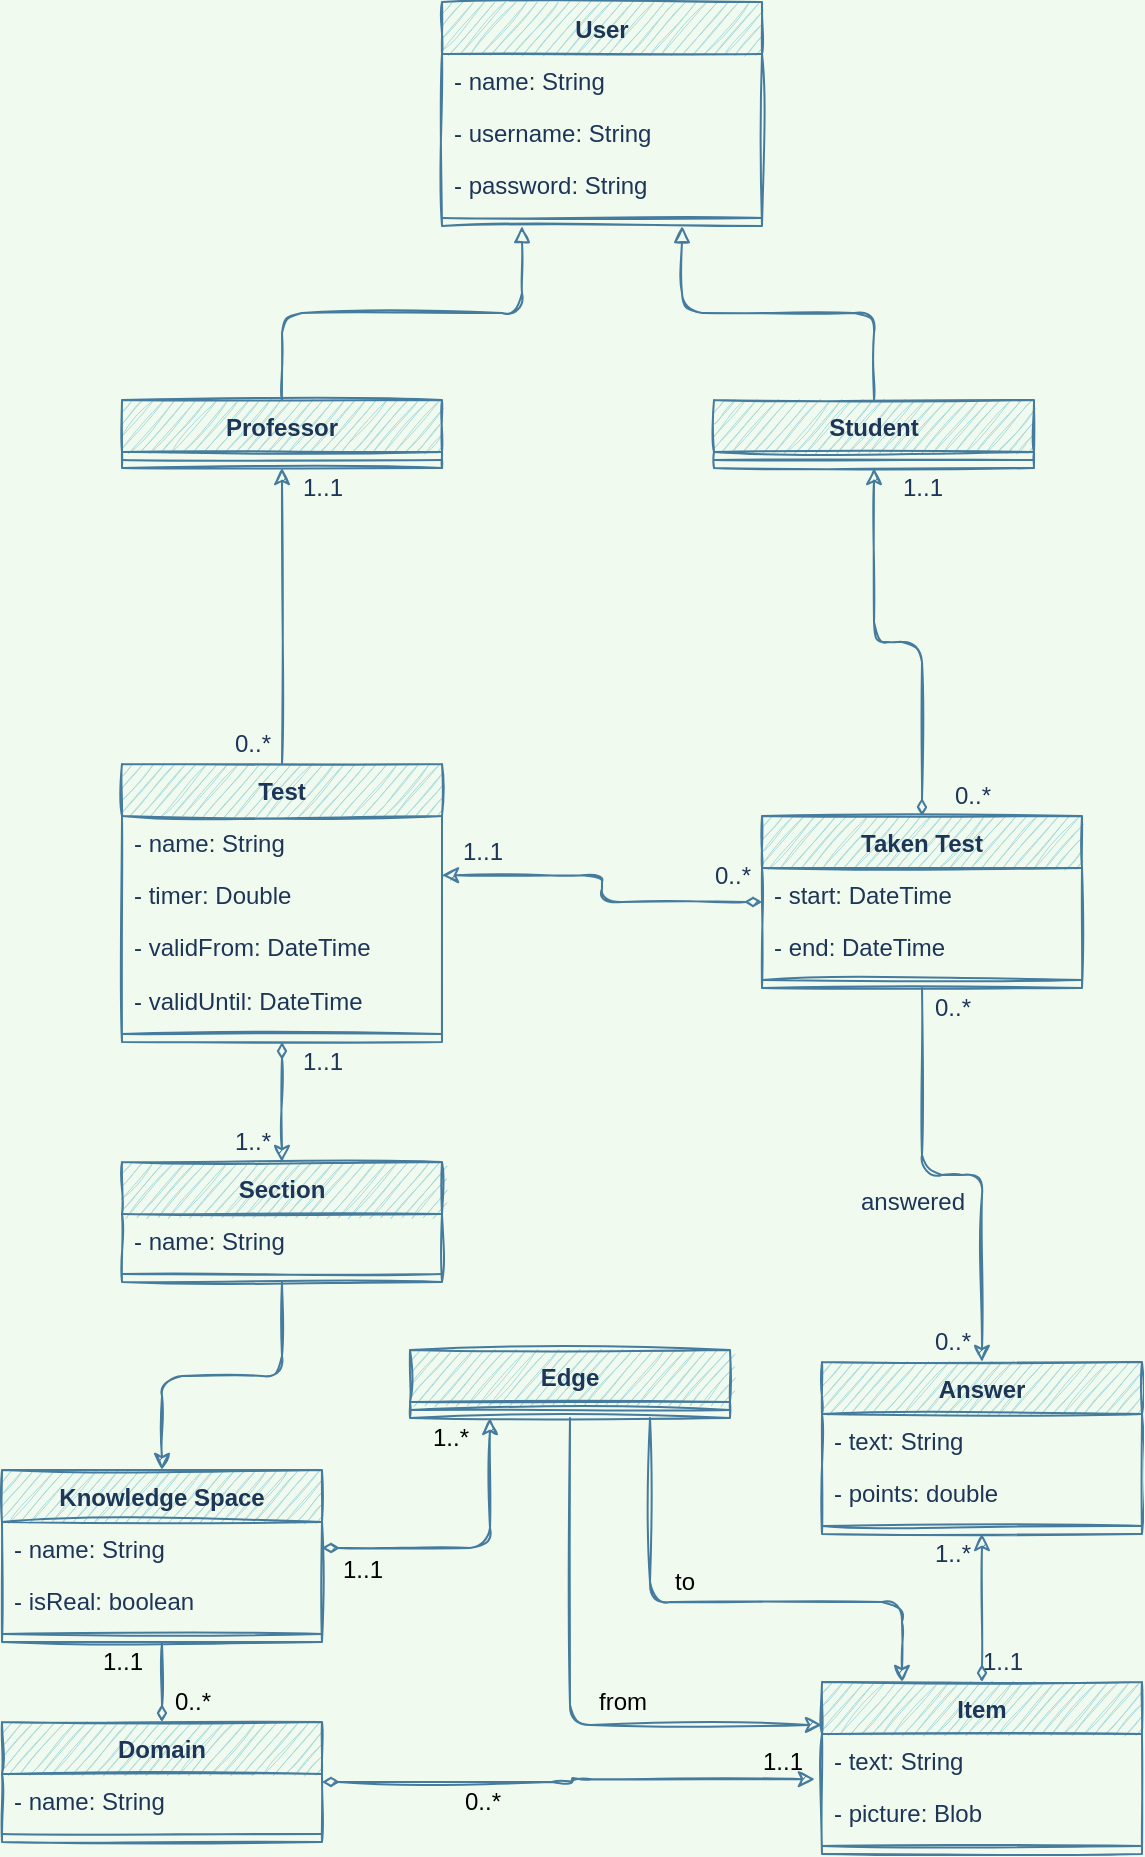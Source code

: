 <mxfile version="15.9.1" type="device"><diagram id="C5RBs43oDa-KdzZeNtuy" name="Page-1"><mxGraphModel dx="1038" dy="579" grid="1" gridSize="10" guides="1" tooltips="1" connect="1" arrows="1" fold="1" page="1" pageScale="1" pageWidth="827" pageHeight="1169" background="#F1FAEE" math="0" shadow="0"><root><mxCell id="WIyWlLk6GJQsqaUBKTNV-0"/><mxCell id="WIyWlLk6GJQsqaUBKTNV-1" parent="WIyWlLk6GJQsqaUBKTNV-0"/><mxCell id="XVHfwJziIN32Ga-uE1S6-6" value="User" style="swimlane;fontStyle=1;align=center;verticalAlign=top;childLayout=stackLayout;horizontal=1;startSize=26;horizontalStack=0;resizeParent=1;resizeParentMax=0;resizeLast=0;collapsible=1;marginBottom=0;fillColor=#A8DADC;strokeColor=#457B9D;fontColor=#1D3557;sketch=1;" parent="WIyWlLk6GJQsqaUBKTNV-1" vertex="1"><mxGeometry x="270" y="170" width="160" height="112" as="geometry"/></mxCell><mxCell id="XVHfwJziIN32Ga-uE1S6-30" value="- name: String" style="text;strokeColor=none;fillColor=none;align=left;verticalAlign=top;spacingLeft=4;spacingRight=4;overflow=hidden;rotatable=0;points=[[0,0.5],[1,0.5]];portConstraint=eastwest;fontColor=#1D3557;sketch=1;" parent="XVHfwJziIN32Ga-uE1S6-6" vertex="1"><mxGeometry y="26" width="160" height="26" as="geometry"/></mxCell><mxCell id="XVHfwJziIN32Ga-uE1S6-31" value="- username: String" style="text;strokeColor=none;fillColor=none;align=left;verticalAlign=top;spacingLeft=4;spacingRight=4;overflow=hidden;rotatable=0;points=[[0,0.5],[1,0.5]];portConstraint=eastwest;fontColor=#1D3557;sketch=1;" parent="XVHfwJziIN32Ga-uE1S6-6" vertex="1"><mxGeometry y="52" width="160" height="26" as="geometry"/></mxCell><mxCell id="XVHfwJziIN32Ga-uE1S6-32" value="- password: String" style="text;strokeColor=none;fillColor=none;align=left;verticalAlign=top;spacingLeft=4;spacingRight=4;overflow=hidden;rotatable=0;points=[[0,0.5],[1,0.5]];portConstraint=eastwest;fontColor=#1D3557;sketch=1;" parent="XVHfwJziIN32Ga-uE1S6-6" vertex="1"><mxGeometry y="78" width="160" height="26" as="geometry"/></mxCell><mxCell id="XVHfwJziIN32Ga-uE1S6-8" value="" style="line;strokeWidth=1;fillColor=none;align=left;verticalAlign=middle;spacingTop=-1;spacingLeft=3;spacingRight=3;rotatable=0;labelPosition=right;points=[];portConstraint=eastwest;strokeColor=#457B9D;fontColor=#1D3557;labelBackgroundColor=#F1FAEE;sketch=1;" parent="XVHfwJziIN32Ga-uE1S6-6" vertex="1"><mxGeometry y="104" width="160" height="8" as="geometry"/></mxCell><mxCell id="XVHfwJziIN32Ga-uE1S6-19" style="edgeStyle=orthogonalEdgeStyle;orthogonalLoop=1;jettySize=auto;html=1;entryX=0.25;entryY=1;entryDx=0;entryDy=0;endArrow=block;endFill=0;strokeColor=#457B9D;fontColor=#1D3557;labelBackgroundColor=#F1FAEE;sketch=1;" parent="WIyWlLk6GJQsqaUBKTNV-1" source="XVHfwJziIN32Ga-uE1S6-11" target="XVHfwJziIN32Ga-uE1S6-6" edge="1"><mxGeometry relative="1" as="geometry"/></mxCell><mxCell id="XVHfwJziIN32Ga-uE1S6-11" value="Professor" style="swimlane;fontStyle=1;align=center;verticalAlign=top;childLayout=stackLayout;horizontal=1;startSize=26;horizontalStack=0;resizeParent=1;resizeParentMax=0;resizeLast=0;collapsible=1;marginBottom=0;fillColor=#A8DADC;strokeColor=#457B9D;fontColor=#1D3557;sketch=1;" parent="WIyWlLk6GJQsqaUBKTNV-1" vertex="1"><mxGeometry x="110" y="369" width="160" height="34" as="geometry"/></mxCell><mxCell id="XVHfwJziIN32Ga-uE1S6-13" value="" style="line;strokeWidth=1;fillColor=none;align=left;verticalAlign=middle;spacingTop=-1;spacingLeft=3;spacingRight=3;rotatable=0;labelPosition=right;points=[];portConstraint=eastwest;strokeColor=#457B9D;fontColor=#1D3557;labelBackgroundColor=#F1FAEE;sketch=1;" parent="XVHfwJziIN32Ga-uE1S6-11" vertex="1"><mxGeometry y="26" width="160" height="8" as="geometry"/></mxCell><mxCell id="XVHfwJziIN32Ga-uE1S6-20" style="edgeStyle=orthogonalEdgeStyle;orthogonalLoop=1;jettySize=auto;html=1;entryX=0.75;entryY=1;entryDx=0;entryDy=0;endArrow=block;endFill=0;strokeColor=#457B9D;fontColor=#1D3557;labelBackgroundColor=#F1FAEE;sketch=1;" parent="WIyWlLk6GJQsqaUBKTNV-1" source="XVHfwJziIN32Ga-uE1S6-15" target="XVHfwJziIN32Ga-uE1S6-6" edge="1"><mxGeometry relative="1" as="geometry"/></mxCell><mxCell id="XVHfwJziIN32Ga-uE1S6-15" value="Student" style="swimlane;fontStyle=1;align=center;verticalAlign=top;childLayout=stackLayout;horizontal=1;startSize=26;horizontalStack=0;resizeParent=1;resizeParentMax=0;resizeLast=0;collapsible=1;marginBottom=0;fillColor=#A8DADC;strokeColor=#457B9D;fontColor=#1D3557;sketch=1;" parent="WIyWlLk6GJQsqaUBKTNV-1" vertex="1"><mxGeometry x="406" y="369" width="160" height="34" as="geometry"/></mxCell><mxCell id="XVHfwJziIN32Ga-uE1S6-17" value="" style="line;strokeWidth=1;fillColor=none;align=left;verticalAlign=middle;spacingTop=-1;spacingLeft=3;spacingRight=3;rotatable=0;labelPosition=right;points=[];portConstraint=eastwest;strokeColor=#457B9D;fontColor=#1D3557;labelBackgroundColor=#F1FAEE;sketch=1;" parent="XVHfwJziIN32Ga-uE1S6-15" vertex="1"><mxGeometry y="26" width="160" height="8" as="geometry"/></mxCell><mxCell id="XVHfwJziIN32Ga-uE1S6-45" style="edgeStyle=orthogonalEdgeStyle;orthogonalLoop=1;jettySize=auto;html=1;entryX=0.5;entryY=1;entryDx=0;entryDy=0;endArrow=classic;endFill=1;exitX=0.5;exitY=0;exitDx=0;exitDy=0;strokeColor=#457B9D;fontColor=#1D3557;labelBackgroundColor=#F1FAEE;sketch=1;" parent="WIyWlLk6GJQsqaUBKTNV-1" source="XVHfwJziIN32Ga-uE1S6-25" target="XVHfwJziIN32Ga-uE1S6-11" edge="1"><mxGeometry relative="1" as="geometry"><mxPoint x="200" y="530" as="sourcePoint"/></mxGeometry></mxCell><mxCell id="-p77XGddVzOUsfo-0xuC-7" style="edgeStyle=orthogonalEdgeStyle;orthogonalLoop=1;jettySize=auto;html=1;entryX=0.5;entryY=0;entryDx=0;entryDy=0;startArrow=diamondThin;startFill=1;strokeColor=#457B9D;fontColor=#1D3557;labelBackgroundColor=#F1FAEE;sketch=1;" parent="WIyWlLk6GJQsqaUBKTNV-1" source="XVHfwJziIN32Ga-uE1S6-25" target="-p77XGddVzOUsfo-0xuC-0" edge="1"><mxGeometry relative="1" as="geometry"/></mxCell><mxCell id="XVHfwJziIN32Ga-uE1S6-25" value="Test" style="swimlane;fontStyle=1;align=center;verticalAlign=top;childLayout=stackLayout;horizontal=1;startSize=26;horizontalStack=0;resizeParent=1;resizeParentMax=0;resizeLast=0;collapsible=1;marginBottom=0;fillColor=#A8DADC;strokeColor=#457B9D;fontColor=#1D3557;sketch=1;" parent="WIyWlLk6GJQsqaUBKTNV-1" vertex="1"><mxGeometry x="110" y="551" width="160" height="139" as="geometry"/></mxCell><mxCell id="XVHfwJziIN32Ga-uE1S6-61" value="- name: String" style="text;strokeColor=none;fillColor=none;align=left;verticalAlign=top;spacingLeft=4;spacingRight=4;overflow=hidden;rotatable=0;points=[[0,0.5],[1,0.5]];portConstraint=eastwest;fontColor=#1D3557;sketch=1;" parent="XVHfwJziIN32Ga-uE1S6-25" vertex="1"><mxGeometry y="26" width="160" height="26" as="geometry"/></mxCell><mxCell id="-p77XGddVzOUsfo-0xuC-16" value="- timer: Double" style="text;strokeColor=none;fillColor=none;align=left;verticalAlign=top;spacingLeft=4;spacingRight=4;overflow=hidden;rotatable=0;points=[[0,0.5],[1,0.5]];portConstraint=eastwest;fontColor=#1D3557;sketch=1;" parent="XVHfwJziIN32Ga-uE1S6-25" vertex="1"><mxGeometry y="52" width="160" height="26" as="geometry"/></mxCell><mxCell id="-p77XGddVzOUsfo-0xuC-14" value="- validFrom: DateTime" style="text;strokeColor=none;fillColor=none;align=left;verticalAlign=top;spacingLeft=4;spacingRight=4;overflow=hidden;rotatable=0;points=[[0,0.5],[1,0.5]];portConstraint=eastwest;fontColor=#1D3557;sketch=1;" parent="XVHfwJziIN32Ga-uE1S6-25" vertex="1"><mxGeometry y="78" width="160" height="27" as="geometry"/></mxCell><mxCell id="XVHfwJziIN32Ga-uE1S6-29" value="- validUntil: DateTime" style="text;strokeColor=none;fillColor=none;align=left;verticalAlign=top;spacingLeft=4;spacingRight=4;overflow=hidden;rotatable=0;points=[[0,0.5],[1,0.5]];portConstraint=eastwest;fontColor=#1D3557;sketch=1;" parent="XVHfwJziIN32Ga-uE1S6-25" vertex="1"><mxGeometry y="105" width="160" height="26" as="geometry"/></mxCell><mxCell id="XVHfwJziIN32Ga-uE1S6-27" value="" style="line;strokeWidth=1;fillColor=none;align=left;verticalAlign=middle;spacingTop=-1;spacingLeft=3;spacingRight=3;rotatable=0;labelPosition=right;points=[];portConstraint=eastwest;strokeColor=#457B9D;fontColor=#1D3557;labelBackgroundColor=#F1FAEE;sketch=1;" parent="XVHfwJziIN32Ga-uE1S6-25" vertex="1"><mxGeometry y="131" width="160" height="8" as="geometry"/></mxCell><mxCell id="XVHfwJziIN32Ga-uE1S6-33" value="Item" style="swimlane;fontStyle=1;align=center;verticalAlign=top;childLayout=stackLayout;horizontal=1;startSize=26;horizontalStack=0;resizeParent=1;resizeParentMax=0;resizeLast=0;collapsible=1;marginBottom=0;fillColor=#A8DADC;strokeColor=#457B9D;fontColor=#1D3557;sketch=1;" parent="WIyWlLk6GJQsqaUBKTNV-1" vertex="1"><mxGeometry x="460" y="1010" width="160" height="86" as="geometry"/></mxCell><mxCell id="XVHfwJziIN32Ga-uE1S6-41" value="- text: String" style="text;strokeColor=none;fillColor=none;align=left;verticalAlign=top;spacingLeft=4;spacingRight=4;overflow=hidden;rotatable=0;points=[[0,0.5],[1,0.5]];portConstraint=eastwest;fontColor=#1D3557;sketch=1;" parent="XVHfwJziIN32Ga-uE1S6-33" vertex="1"><mxGeometry y="26" width="160" height="26" as="geometry"/></mxCell><mxCell id="XVHfwJziIN32Ga-uE1S6-34" value="- picture: Blob" style="text;strokeColor=none;fillColor=none;align=left;verticalAlign=top;spacingLeft=4;spacingRight=4;overflow=hidden;rotatable=0;points=[[0,0.5],[1,0.5]];portConstraint=eastwest;fontColor=#1D3557;sketch=1;" parent="XVHfwJziIN32Ga-uE1S6-33" vertex="1"><mxGeometry y="52" width="160" height="26" as="geometry"/></mxCell><mxCell id="XVHfwJziIN32Ga-uE1S6-35" value="" style="line;strokeWidth=1;fillColor=none;align=left;verticalAlign=middle;spacingTop=-1;spacingLeft=3;spacingRight=3;rotatable=0;labelPosition=right;points=[];portConstraint=eastwest;strokeColor=#457B9D;fontColor=#1D3557;labelBackgroundColor=#F1FAEE;sketch=1;" parent="XVHfwJziIN32Ga-uE1S6-33" vertex="1"><mxGeometry y="78" width="160" height="8" as="geometry"/></mxCell><mxCell id="XVHfwJziIN32Ga-uE1S6-37" value="Answer" style="swimlane;fontStyle=1;align=center;verticalAlign=top;childLayout=stackLayout;horizontal=1;startSize=26;horizontalStack=0;resizeParent=1;resizeParentMax=0;resizeLast=0;collapsible=1;marginBottom=0;fillColor=#A8DADC;strokeColor=#457B9D;fontColor=#1D3557;sketch=1;" parent="WIyWlLk6GJQsqaUBKTNV-1" vertex="1"><mxGeometry x="460" y="850" width="160" height="86" as="geometry"/></mxCell><mxCell id="XVHfwJziIN32Ga-uE1S6-38" value="- text: String" style="text;strokeColor=none;fillColor=none;align=left;verticalAlign=top;spacingLeft=4;spacingRight=4;overflow=hidden;rotatable=0;points=[[0,0.5],[1,0.5]];portConstraint=eastwest;fontColor=#1D3557;sketch=1;" parent="XVHfwJziIN32Ga-uE1S6-37" vertex="1"><mxGeometry y="26" width="160" height="26" as="geometry"/></mxCell><mxCell id="XVHfwJziIN32Ga-uE1S6-44" value="- points: double" style="text;strokeColor=none;fillColor=none;align=left;verticalAlign=top;spacingLeft=4;spacingRight=4;overflow=hidden;rotatable=0;points=[[0,0.5],[1,0.5]];portConstraint=eastwest;fontColor=#1D3557;sketch=1;" parent="XVHfwJziIN32Ga-uE1S6-37" vertex="1"><mxGeometry y="52" width="160" height="26" as="geometry"/></mxCell><mxCell id="XVHfwJziIN32Ga-uE1S6-39" value="" style="line;strokeWidth=1;fillColor=none;align=left;verticalAlign=middle;spacingTop=-1;spacingLeft=3;spacingRight=3;rotatable=0;labelPosition=right;points=[];portConstraint=eastwest;strokeColor=#457B9D;fontColor=#1D3557;labelBackgroundColor=#F1FAEE;sketch=1;" parent="XVHfwJziIN32Ga-uE1S6-37" vertex="1"><mxGeometry y="78" width="160" height="8" as="geometry"/></mxCell><mxCell id="XVHfwJziIN32Ga-uE1S6-49" value="1..1" style="text;html=1;align=center;verticalAlign=middle;resizable=0;points=[];autosize=1;strokeColor=none;fillColor=none;fontColor=#1D3557;sketch=1;" parent="WIyWlLk6GJQsqaUBKTNV-1" vertex="1"><mxGeometry x="190" y="403" width="40" height="20" as="geometry"/></mxCell><mxCell id="XVHfwJziIN32Ga-uE1S6-50" value="0..*" style="text;html=1;align=center;verticalAlign=middle;resizable=0;points=[];autosize=1;strokeColor=none;fillColor=none;fontColor=#1D3557;sketch=1;" parent="WIyWlLk6GJQsqaUBKTNV-1" vertex="1"><mxGeometry x="160" y="531" width="30" height="20" as="geometry"/></mxCell><mxCell id="XVHfwJziIN32Ga-uE1S6-59" style="edgeStyle=orthogonalEdgeStyle;orthogonalLoop=1;jettySize=auto;html=1;entryX=1;entryY=0.4;entryDx=0;entryDy=0;entryPerimeter=0;endArrow=classic;endFill=1;startArrow=diamondThin;startFill=1;strokeColor=#457B9D;fontColor=#1D3557;labelBackgroundColor=#F1FAEE;sketch=1;" parent="WIyWlLk6GJQsqaUBKTNV-1" source="XVHfwJziIN32Ga-uE1S6-55" target="XVHfwJziIN32Ga-uE1S6-25" edge="1"><mxGeometry relative="1" as="geometry"/></mxCell><mxCell id="XVHfwJziIN32Ga-uE1S6-60" style="edgeStyle=orthogonalEdgeStyle;orthogonalLoop=1;jettySize=auto;html=1;entryX=0.5;entryY=1;entryDx=0;entryDy=0;startArrow=diamondThin;startFill=1;endArrow=classic;endFill=1;strokeColor=#457B9D;fontColor=#1D3557;labelBackgroundColor=#F1FAEE;sketch=1;" parent="WIyWlLk6GJQsqaUBKTNV-1" source="XVHfwJziIN32Ga-uE1S6-55" target="XVHfwJziIN32Ga-uE1S6-15" edge="1"><mxGeometry relative="1" as="geometry"/></mxCell><mxCell id="-p77XGddVzOUsfo-0xuC-19" style="edgeStyle=orthogonalEdgeStyle;orthogonalLoop=1;jettySize=auto;html=1;startArrow=none;startFill=0;strokeColor=#457B9D;fontColor=#1D3557;labelBackgroundColor=#F1FAEE;sketch=1;" parent="WIyWlLk6GJQsqaUBKTNV-1" source="XVHfwJziIN32Ga-uE1S6-55" target="XVHfwJziIN32Ga-uE1S6-37" edge="1"><mxGeometry relative="1" as="geometry"/></mxCell><mxCell id="XVHfwJziIN32Ga-uE1S6-55" value="Taken Test" style="swimlane;fontStyle=1;align=center;verticalAlign=top;childLayout=stackLayout;horizontal=1;startSize=26;horizontalStack=0;resizeParent=1;resizeParentMax=0;resizeLast=0;collapsible=1;marginBottom=0;fillColor=#A8DADC;strokeColor=#457B9D;fontColor=#1D3557;sketch=1;" parent="WIyWlLk6GJQsqaUBKTNV-1" vertex="1"><mxGeometry x="430" y="577" width="160" height="86" as="geometry"/></mxCell><mxCell id="XVHfwJziIN32Ga-uE1S6-56" value="- start: DateTime" style="text;strokeColor=none;fillColor=none;align=left;verticalAlign=top;spacingLeft=4;spacingRight=4;overflow=hidden;rotatable=0;points=[[0,0.5],[1,0.5]];portConstraint=eastwest;fontColor=#1D3557;sketch=1;" parent="XVHfwJziIN32Ga-uE1S6-55" vertex="1"><mxGeometry y="26" width="160" height="26" as="geometry"/></mxCell><mxCell id="XVHfwJziIN32Ga-uE1S6-57" value="- end: DateTime" style="text;strokeColor=none;fillColor=none;align=left;verticalAlign=top;spacingLeft=4;spacingRight=4;overflow=hidden;rotatable=0;points=[[0,0.5],[1,0.5]];portConstraint=eastwest;fontColor=#1D3557;sketch=1;" parent="XVHfwJziIN32Ga-uE1S6-55" vertex="1"><mxGeometry y="52" width="160" height="26" as="geometry"/></mxCell><mxCell id="XVHfwJziIN32Ga-uE1S6-58" value="" style="line;strokeWidth=1;fillColor=none;align=left;verticalAlign=middle;spacingTop=-1;spacingLeft=3;spacingRight=3;rotatable=0;labelPosition=right;points=[];portConstraint=eastwest;strokeColor=#457B9D;fontColor=#1D3557;labelBackgroundColor=#F1FAEE;sketch=1;" parent="XVHfwJziIN32Ga-uE1S6-55" vertex="1"><mxGeometry y="78" width="160" height="8" as="geometry"/></mxCell><mxCell id="XVHfwJziIN32Ga-uE1S6-67" value="1..1" style="text;html=1;align=center;verticalAlign=middle;resizable=0;points=[];autosize=1;strokeColor=none;fillColor=none;fontColor=#1D3557;sketch=1;" parent="WIyWlLk6GJQsqaUBKTNV-1" vertex="1"><mxGeometry x="270" y="585" width="40" height="20" as="geometry"/></mxCell><mxCell id="XVHfwJziIN32Ga-uE1S6-68" value="0..*" style="text;html=1;align=center;verticalAlign=middle;resizable=0;points=[];autosize=1;strokeColor=none;fillColor=none;fontColor=#1D3557;sketch=1;" parent="WIyWlLk6GJQsqaUBKTNV-1" vertex="1"><mxGeometry x="400" y="597" width="30" height="20" as="geometry"/></mxCell><mxCell id="XVHfwJziIN32Ga-uE1S6-69" value="1..1" style="text;html=1;align=center;verticalAlign=middle;resizable=0;points=[];autosize=1;strokeColor=none;fillColor=none;fontColor=#1D3557;sketch=1;" parent="WIyWlLk6GJQsqaUBKTNV-1" vertex="1"><mxGeometry x="490" y="403" width="40" height="20" as="geometry"/></mxCell><mxCell id="XVHfwJziIN32Ga-uE1S6-70" value="0..*" style="text;html=1;align=center;verticalAlign=middle;resizable=0;points=[];autosize=1;strokeColor=none;fillColor=none;fontColor=#1D3557;sketch=1;" parent="WIyWlLk6GJQsqaUBKTNV-1" vertex="1"><mxGeometry x="520" y="557" width="30" height="20" as="geometry"/></mxCell><mxCell id="-f4W-uz7brLGDpl6D6Uk-39" style="edgeStyle=orthogonalEdgeStyle;rounded=1;orthogonalLoop=1;jettySize=auto;html=1;entryX=0.5;entryY=0;entryDx=0;entryDy=0;startArrow=none;startFill=0;endArrow=classic;fontColor=#1D3557;strokeColor=#457B9D;labelBackgroundColor=#F1FAEE;sketch=1;" edge="1" parent="WIyWlLk6GJQsqaUBKTNV-1" source="-p77XGddVzOUsfo-0xuC-0" target="-f4W-uz7brLGDpl6D6Uk-9"><mxGeometry relative="1" as="geometry"/></mxCell><mxCell id="-p77XGddVzOUsfo-0xuC-0" value="Section" style="swimlane;fontStyle=1;align=center;verticalAlign=top;childLayout=stackLayout;horizontal=1;startSize=26;horizontalStack=0;resizeParent=1;resizeParentMax=0;resizeLast=0;collapsible=1;marginBottom=0;fillColor=#A8DADC;strokeColor=#457B9D;fontColor=#1D3557;sketch=1;" parent="WIyWlLk6GJQsqaUBKTNV-1" vertex="1"><mxGeometry x="110" y="750" width="160" height="60" as="geometry"/></mxCell><mxCell id="-p77XGddVzOUsfo-0xuC-10" value="- name: String" style="text;strokeColor=none;fillColor=none;align=left;verticalAlign=top;spacingLeft=4;spacingRight=4;overflow=hidden;rotatable=0;points=[[0,0.5],[1,0.5]];portConstraint=eastwest;fontColor=#1D3557;sketch=1;" parent="-p77XGddVzOUsfo-0xuC-0" vertex="1"><mxGeometry y="26" width="160" height="26" as="geometry"/></mxCell><mxCell id="-p77XGddVzOUsfo-0xuC-2" value="" style="line;strokeWidth=1;fillColor=none;align=left;verticalAlign=middle;spacingTop=-1;spacingLeft=3;spacingRight=3;rotatable=0;labelPosition=right;points=[];portConstraint=eastwest;strokeColor=#457B9D;fontColor=#1D3557;labelBackgroundColor=#F1FAEE;sketch=1;" parent="-p77XGddVzOUsfo-0xuC-0" vertex="1"><mxGeometry y="52" width="160" height="8" as="geometry"/></mxCell><mxCell id="-p77XGddVzOUsfo-0xuC-8" value="1..*" style="text;html=1;align=center;verticalAlign=middle;resizable=0;points=[];autosize=1;strokeColor=none;fillColor=none;fontColor=#1D3557;sketch=1;" parent="WIyWlLk6GJQsqaUBKTNV-1" vertex="1"><mxGeometry x="160" y="730" width="30" height="20" as="geometry"/></mxCell><mxCell id="-p77XGddVzOUsfo-0xuC-9" value="1..1" style="text;html=1;align=center;verticalAlign=middle;resizable=0;points=[];autosize=1;strokeColor=none;fillColor=none;fontColor=#1D3557;sketch=1;" parent="WIyWlLk6GJQsqaUBKTNV-1" vertex="1"><mxGeometry x="190" y="690" width="40" height="20" as="geometry"/></mxCell><mxCell id="-p77XGddVzOUsfo-0xuC-15" style="edgeStyle=orthogonalEdgeStyle;orthogonalLoop=1;jettySize=auto;html=1;startArrow=diamondThin;startFill=1;strokeColor=#457B9D;fontColor=#1D3557;labelBackgroundColor=#F1FAEE;sketch=1;" parent="WIyWlLk6GJQsqaUBKTNV-1" source="XVHfwJziIN32Ga-uE1S6-33" target="XVHfwJziIN32Ga-uE1S6-37" edge="1"><mxGeometry relative="1" as="geometry"/></mxCell><mxCell id="-p77XGddVzOUsfo-0xuC-17" value="1..1" style="text;html=1;align=center;verticalAlign=middle;resizable=0;points=[];autosize=1;strokeColor=none;fillColor=none;fontColor=#1D3557;sketch=1;" parent="WIyWlLk6GJQsqaUBKTNV-1" vertex="1"><mxGeometry x="530" y="990" width="40" height="20" as="geometry"/></mxCell><mxCell id="-p77XGddVzOUsfo-0xuC-18" value="1..*" style="text;html=1;align=center;verticalAlign=middle;resizable=0;points=[];autosize=1;strokeColor=none;fillColor=none;fontColor=#1D3557;sketch=1;" parent="WIyWlLk6GJQsqaUBKTNV-1" vertex="1"><mxGeometry x="510" y="936" width="30" height="20" as="geometry"/></mxCell><mxCell id="-p77XGddVzOUsfo-0xuC-20" value="answered" style="text;html=1;align=center;verticalAlign=middle;resizable=0;points=[];autosize=1;strokeColor=none;fillColor=none;fontColor=#1D3557;sketch=1;" parent="WIyWlLk6GJQsqaUBKTNV-1" vertex="1"><mxGeometry x="470" y="760" width="70" height="20" as="geometry"/></mxCell><mxCell id="-p77XGddVzOUsfo-0xuC-21" value="0..*" style="text;html=1;align=center;verticalAlign=middle;resizable=0;points=[];autosize=1;strokeColor=none;fillColor=none;fontColor=#1D3557;sketch=1;" parent="WIyWlLk6GJQsqaUBKTNV-1" vertex="1"><mxGeometry x="510" y="663" width="30" height="20" as="geometry"/></mxCell><mxCell id="-p77XGddVzOUsfo-0xuC-22" value="0..*" style="text;html=1;align=center;verticalAlign=middle;resizable=0;points=[];autosize=1;strokeColor=none;fillColor=none;fontColor=#1D3557;sketch=1;" parent="WIyWlLk6GJQsqaUBKTNV-1" vertex="1"><mxGeometry x="510" y="830" width="30" height="20" as="geometry"/></mxCell><mxCell id="-f4W-uz7brLGDpl6D6Uk-6" style="edgeStyle=orthogonalEdgeStyle;rounded=1;orthogonalLoop=1;jettySize=auto;html=1;entryX=-0.022;entryY=0.869;entryDx=0;entryDy=0;fontColor=#1D3557;strokeColor=#457B9D;labelBackgroundColor=#F1FAEE;startFill=1;startArrow=diamondThin;sketch=1;entryPerimeter=0;" edge="1" parent="WIyWlLk6GJQsqaUBKTNV-1" source="-f4W-uz7brLGDpl6D6Uk-0" target="XVHfwJziIN32Ga-uE1S6-41"><mxGeometry relative="1" as="geometry"/></mxCell><mxCell id="-f4W-uz7brLGDpl6D6Uk-15" style="edgeStyle=orthogonalEdgeStyle;rounded=1;orthogonalLoop=1;jettySize=auto;html=1;entryX=0.5;entryY=1;entryDx=0;entryDy=0;startArrow=diamondThin;startFill=1;fontColor=#1D3557;strokeColor=#457B9D;labelBackgroundColor=#F1FAEE;sketch=1;endArrow=none;endFill=0;" edge="1" parent="WIyWlLk6GJQsqaUBKTNV-1" source="-f4W-uz7brLGDpl6D6Uk-0" target="-f4W-uz7brLGDpl6D6Uk-9"><mxGeometry relative="1" as="geometry"/></mxCell><mxCell id="-f4W-uz7brLGDpl6D6Uk-0" value="Domain" style="swimlane;fontStyle=1;align=center;verticalAlign=top;childLayout=stackLayout;horizontal=1;startSize=26;horizontalStack=0;resizeParent=1;resizeParentMax=0;resizeLast=0;collapsible=1;marginBottom=0;fillColor=#A8DADC;strokeColor=#457B9D;fontColor=#1D3557;sketch=1;" vertex="1" parent="WIyWlLk6GJQsqaUBKTNV-1"><mxGeometry x="50" y="1030" width="160" height="60" as="geometry"/></mxCell><mxCell id="-f4W-uz7brLGDpl6D6Uk-1" value="- name: String" style="text;strokeColor=none;fillColor=none;align=left;verticalAlign=top;spacingLeft=4;spacingRight=4;overflow=hidden;rotatable=0;points=[[0,0.5],[1,0.5]];portConstraint=eastwest;fontColor=#1D3557;sketch=1;" vertex="1" parent="-f4W-uz7brLGDpl6D6Uk-0"><mxGeometry y="26" width="160" height="26" as="geometry"/></mxCell><mxCell id="-f4W-uz7brLGDpl6D6Uk-3" value="" style="line;strokeWidth=1;fillColor=none;align=left;verticalAlign=middle;spacingTop=-1;spacingLeft=3;spacingRight=3;rotatable=0;labelPosition=right;points=[];portConstraint=eastwest;strokeColor=#457B9D;fontColor=#1D3557;labelBackgroundColor=#F1FAEE;sketch=1;" vertex="1" parent="-f4W-uz7brLGDpl6D6Uk-0"><mxGeometry y="52" width="160" height="8" as="geometry"/></mxCell><mxCell id="-f4W-uz7brLGDpl6D6Uk-7" value="1..1" style="text;html=1;align=center;verticalAlign=middle;resizable=0;points=[];autosize=1;strokeColor=none;fillColor=none;" vertex="1" parent="WIyWlLk6GJQsqaUBKTNV-1"><mxGeometry x="420" y="1040" width="40" height="20" as="geometry"/></mxCell><mxCell id="-f4W-uz7brLGDpl6D6Uk-8" value="0..*" style="text;html=1;align=center;verticalAlign=middle;resizable=0;points=[];autosize=1;strokeColor=none;fillColor=none;" vertex="1" parent="WIyWlLk6GJQsqaUBKTNV-1"><mxGeometry x="275" y="1060" width="30" height="20" as="geometry"/></mxCell><mxCell id="-f4W-uz7brLGDpl6D6Uk-9" value="Knowledge Space" style="swimlane;fontStyle=1;align=center;verticalAlign=top;childLayout=stackLayout;horizontal=1;startSize=26;horizontalStack=0;resizeParent=1;resizeParentMax=0;resizeLast=0;collapsible=1;marginBottom=0;fillColor=#A8DADC;strokeColor=#457B9D;fontColor=#1D3557;sketch=1;" vertex="1" parent="WIyWlLk6GJQsqaUBKTNV-1"><mxGeometry x="50" y="904" width="160" height="86" as="geometry"/></mxCell><mxCell id="-f4W-uz7brLGDpl6D6Uk-10" value="- name: String" style="text;strokeColor=none;fillColor=none;align=left;verticalAlign=top;spacingLeft=4;spacingRight=4;overflow=hidden;rotatable=0;points=[[0,0.5],[1,0.5]];portConstraint=eastwest;fontColor=#1D3557;sketch=1;" vertex="1" parent="-f4W-uz7brLGDpl6D6Uk-9"><mxGeometry y="26" width="160" height="26" as="geometry"/></mxCell><mxCell id="-f4W-uz7brLGDpl6D6Uk-43" value="- isReal: boolean" style="text;strokeColor=none;fillColor=none;align=left;verticalAlign=top;spacingLeft=4;spacingRight=4;overflow=hidden;rotatable=0;points=[[0,0.5],[1,0.5]];portConstraint=eastwest;fontColor=#1D3557;sketch=1;" vertex="1" parent="-f4W-uz7brLGDpl6D6Uk-9"><mxGeometry y="52" width="160" height="26" as="geometry"/></mxCell><mxCell id="-f4W-uz7brLGDpl6D6Uk-11" value="" style="line;strokeWidth=1;fillColor=none;align=left;verticalAlign=middle;spacingTop=-1;spacingLeft=3;spacingRight=3;rotatable=0;labelPosition=right;points=[];portConstraint=eastwest;strokeColor=#457B9D;fontColor=#1D3557;labelBackgroundColor=#F1FAEE;sketch=1;" vertex="1" parent="-f4W-uz7brLGDpl6D6Uk-9"><mxGeometry y="78" width="160" height="8" as="geometry"/></mxCell><mxCell id="-f4W-uz7brLGDpl6D6Uk-17" value="0..*" style="text;html=1;align=center;verticalAlign=middle;resizable=0;points=[];autosize=1;strokeColor=none;fillColor=none;" vertex="1" parent="WIyWlLk6GJQsqaUBKTNV-1"><mxGeometry x="130" y="1010" width="30" height="20" as="geometry"/></mxCell><mxCell id="-f4W-uz7brLGDpl6D6Uk-18" value="1..1" style="text;html=1;align=center;verticalAlign=middle;resizable=0;points=[];autosize=1;strokeColor=none;fillColor=none;" vertex="1" parent="WIyWlLk6GJQsqaUBKTNV-1"><mxGeometry x="90" y="990" width="40" height="20" as="geometry"/></mxCell><mxCell id="-f4W-uz7brLGDpl6D6Uk-30" style="edgeStyle=orthogonalEdgeStyle;rounded=1;orthogonalLoop=1;jettySize=auto;html=1;exitX=0.75;exitY=1;exitDx=0;exitDy=0;startArrow=none;startFill=0;endArrow=classic;entryX=0.25;entryY=0;entryDx=0;entryDy=0;fontColor=#1D3557;strokeColor=#457B9D;labelBackgroundColor=#F1FAEE;sketch=1;" edge="1" parent="WIyWlLk6GJQsqaUBKTNV-1" source="-f4W-uz7brLGDpl6D6Uk-24" target="XVHfwJziIN32Ga-uE1S6-33"><mxGeometry relative="1" as="geometry"><mxPoint x="374" y="980" as="targetPoint"/><Array as="points"><mxPoint x="374" y="970"/><mxPoint x="500" y="970"/></Array></mxGeometry></mxCell><mxCell id="-f4W-uz7brLGDpl6D6Uk-33" style="edgeStyle=orthogonalEdgeStyle;rounded=1;orthogonalLoop=1;jettySize=auto;html=1;exitX=0.5;exitY=1;exitDx=0;exitDy=0;startArrow=none;startFill=0;endArrow=classic;entryX=0;entryY=0.25;entryDx=0;entryDy=0;fontColor=#1D3557;strokeColor=#457B9D;labelBackgroundColor=#F1FAEE;sketch=1;" edge="1" parent="WIyWlLk6GJQsqaUBKTNV-1" source="-f4W-uz7brLGDpl6D6Uk-24" target="XVHfwJziIN32Ga-uE1S6-33"><mxGeometry relative="1" as="geometry"><mxPoint x="334" y="1030" as="targetPoint"/></mxGeometry></mxCell><mxCell id="-f4W-uz7brLGDpl6D6Uk-24" value="Edge" style="swimlane;fontStyle=1;align=center;verticalAlign=top;childLayout=stackLayout;horizontal=1;startSize=26;horizontalStack=0;resizeParent=1;resizeParentMax=0;resizeLast=0;collapsible=1;marginBottom=0;fillColor=#A8DADC;strokeColor=#457B9D;fontColor=#1D3557;sketch=1;" vertex="1" parent="WIyWlLk6GJQsqaUBKTNV-1"><mxGeometry x="254" y="844" width="160" height="34" as="geometry"/></mxCell><mxCell id="-f4W-uz7brLGDpl6D6Uk-26" value="" style="line;strokeWidth=1;fillColor=none;align=left;verticalAlign=middle;spacingTop=-1;spacingLeft=3;spacingRight=3;rotatable=0;labelPosition=right;points=[];portConstraint=eastwest;strokeColor=#457B9D;fontColor=#1D3557;labelBackgroundColor=#F1FAEE;sketch=1;" vertex="1" parent="-f4W-uz7brLGDpl6D6Uk-24"><mxGeometry y="26" width="160" height="8" as="geometry"/></mxCell><mxCell id="-f4W-uz7brLGDpl6D6Uk-34" style="edgeStyle=orthogonalEdgeStyle;rounded=1;orthogonalLoop=1;jettySize=auto;html=1;exitX=1;exitY=0.5;exitDx=0;exitDy=0;entryX=0.25;entryY=1;entryDx=0;entryDy=0;startArrow=diamondThin;startFill=1;endArrow=classic;fontColor=#1D3557;strokeColor=#457B9D;labelBackgroundColor=#F1FAEE;sketch=1;" edge="1" parent="WIyWlLk6GJQsqaUBKTNV-1" source="-f4W-uz7brLGDpl6D6Uk-10" target="-f4W-uz7brLGDpl6D6Uk-24"><mxGeometry relative="1" as="geometry"/></mxCell><mxCell id="-f4W-uz7brLGDpl6D6Uk-35" value="1..1" style="text;html=1;align=center;verticalAlign=middle;resizable=0;points=[];autosize=1;strokeColor=none;fillColor=none;" vertex="1" parent="WIyWlLk6GJQsqaUBKTNV-1"><mxGeometry x="210" y="944" width="40" height="20" as="geometry"/></mxCell><mxCell id="-f4W-uz7brLGDpl6D6Uk-36" value="1..*" style="text;html=1;align=center;verticalAlign=middle;resizable=0;points=[];autosize=1;strokeColor=none;fillColor=none;" vertex="1" parent="WIyWlLk6GJQsqaUBKTNV-1"><mxGeometry x="259" y="878" width="30" height="20" as="geometry"/></mxCell><mxCell id="-f4W-uz7brLGDpl6D6Uk-37" value="from" style="text;html=1;align=center;verticalAlign=middle;resizable=0;points=[];autosize=1;strokeColor=none;fillColor=none;" vertex="1" parent="WIyWlLk6GJQsqaUBKTNV-1"><mxGeometry x="340" y="1010" width="40" height="20" as="geometry"/></mxCell><mxCell id="-f4W-uz7brLGDpl6D6Uk-38" value="to" style="text;html=1;align=center;verticalAlign=middle;resizable=0;points=[];autosize=1;strokeColor=none;fillColor=none;" vertex="1" parent="WIyWlLk6GJQsqaUBKTNV-1"><mxGeometry x="376" y="950" width="30" height="20" as="geometry"/></mxCell></root></mxGraphModel></diagram></mxfile>